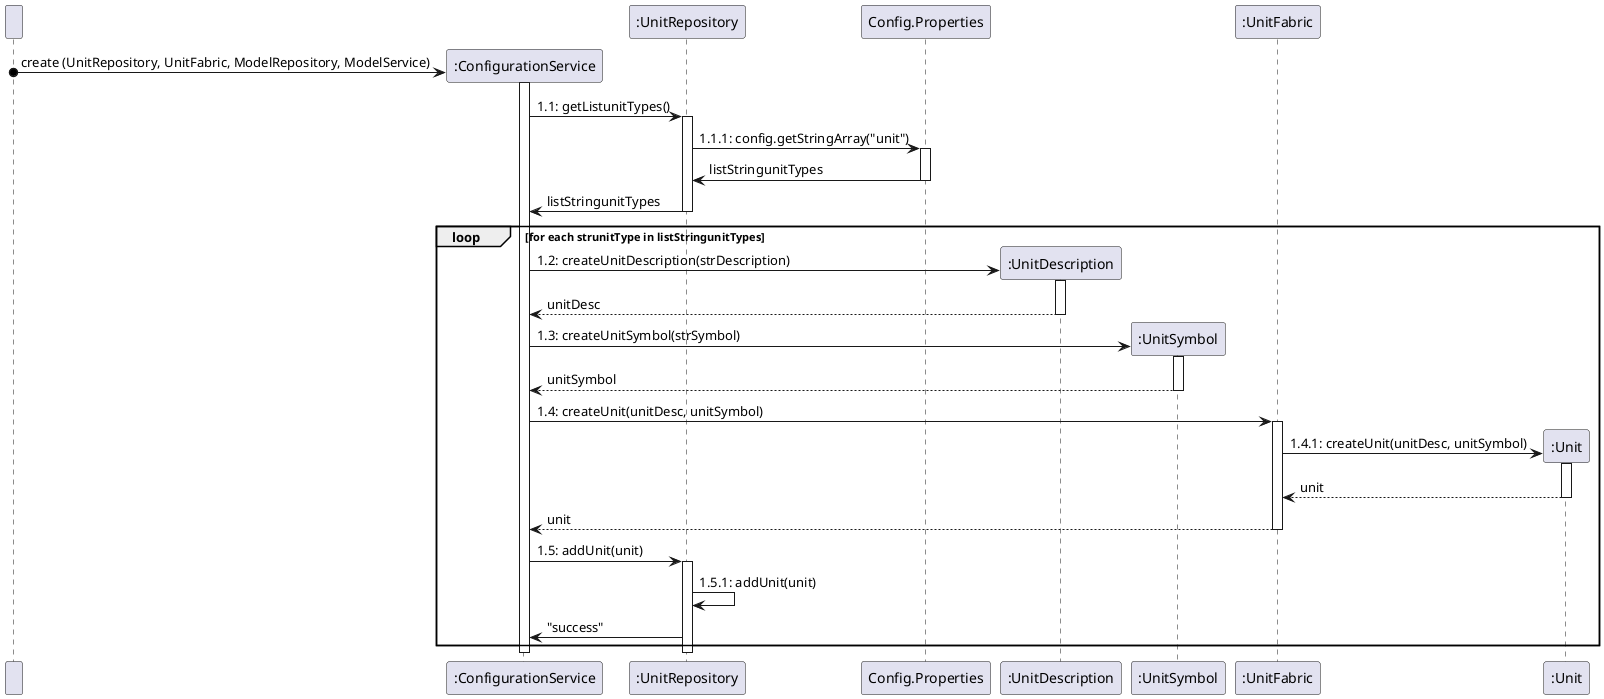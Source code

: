 @startuml
participant " " as started
participant ":ConfigurationService" as config
participant ":UnitRepository" as unitRepo
participant "Config.Properties" as configProps
participant ":UnitDescription" as unitDesc
participant ":UnitSymbol" as unitSymbol
participant ":UnitFabric" as unitFabric
participant ":Unit" as unit

create config
started o-> config : create (UnitRepository, UnitFabric, ModelRepository, ModelService)
activate config
config -> unitRepo : 1.1: getListunitTypes()
activate unitRepo
unitRepo -> configProps : 1.1.1: config.getStringArray("unit")
activate configProps
configProps -> unitRepo : listStringunitTypes
deactivate configProps
unitRepo -> config : listStringunitTypes
deactivate unitRepo
create unitDesc
loop for each strunitType in listStringunitTypes
config -> unitDesc : 1.2: createUnitDescription(strDescription)
activate unitDesc
unitDesc --> config : unitDesc
deactivate unitDesc
create unitSymbol
config -> unitSymbol : 1.3: createUnitSymbol(strSymbol)
activate unitSymbol
unitSymbol --> config : unitSymbol
deactivate unitSymbol
config -> unitFabric : 1.4: createUnit(unitDesc, unitSymbol)
activate unitFabric
create unit
unitFabric -> unit : 1.4.1: createUnit(unitDesc, unitSymbol)
activate unit
unit --> unitFabric : unit
deactivate unit
unitFabric --> config : unit
deactivate unitFabric
config -> unitRepo : 1.5: addUnit(unit)
activate unitRepo
unitRepo -> unitRepo : 1.5.1: addUnit(unit)
unitRepo -> config : "success"
end
deactivate unitRepo
deactivate config
@enduml